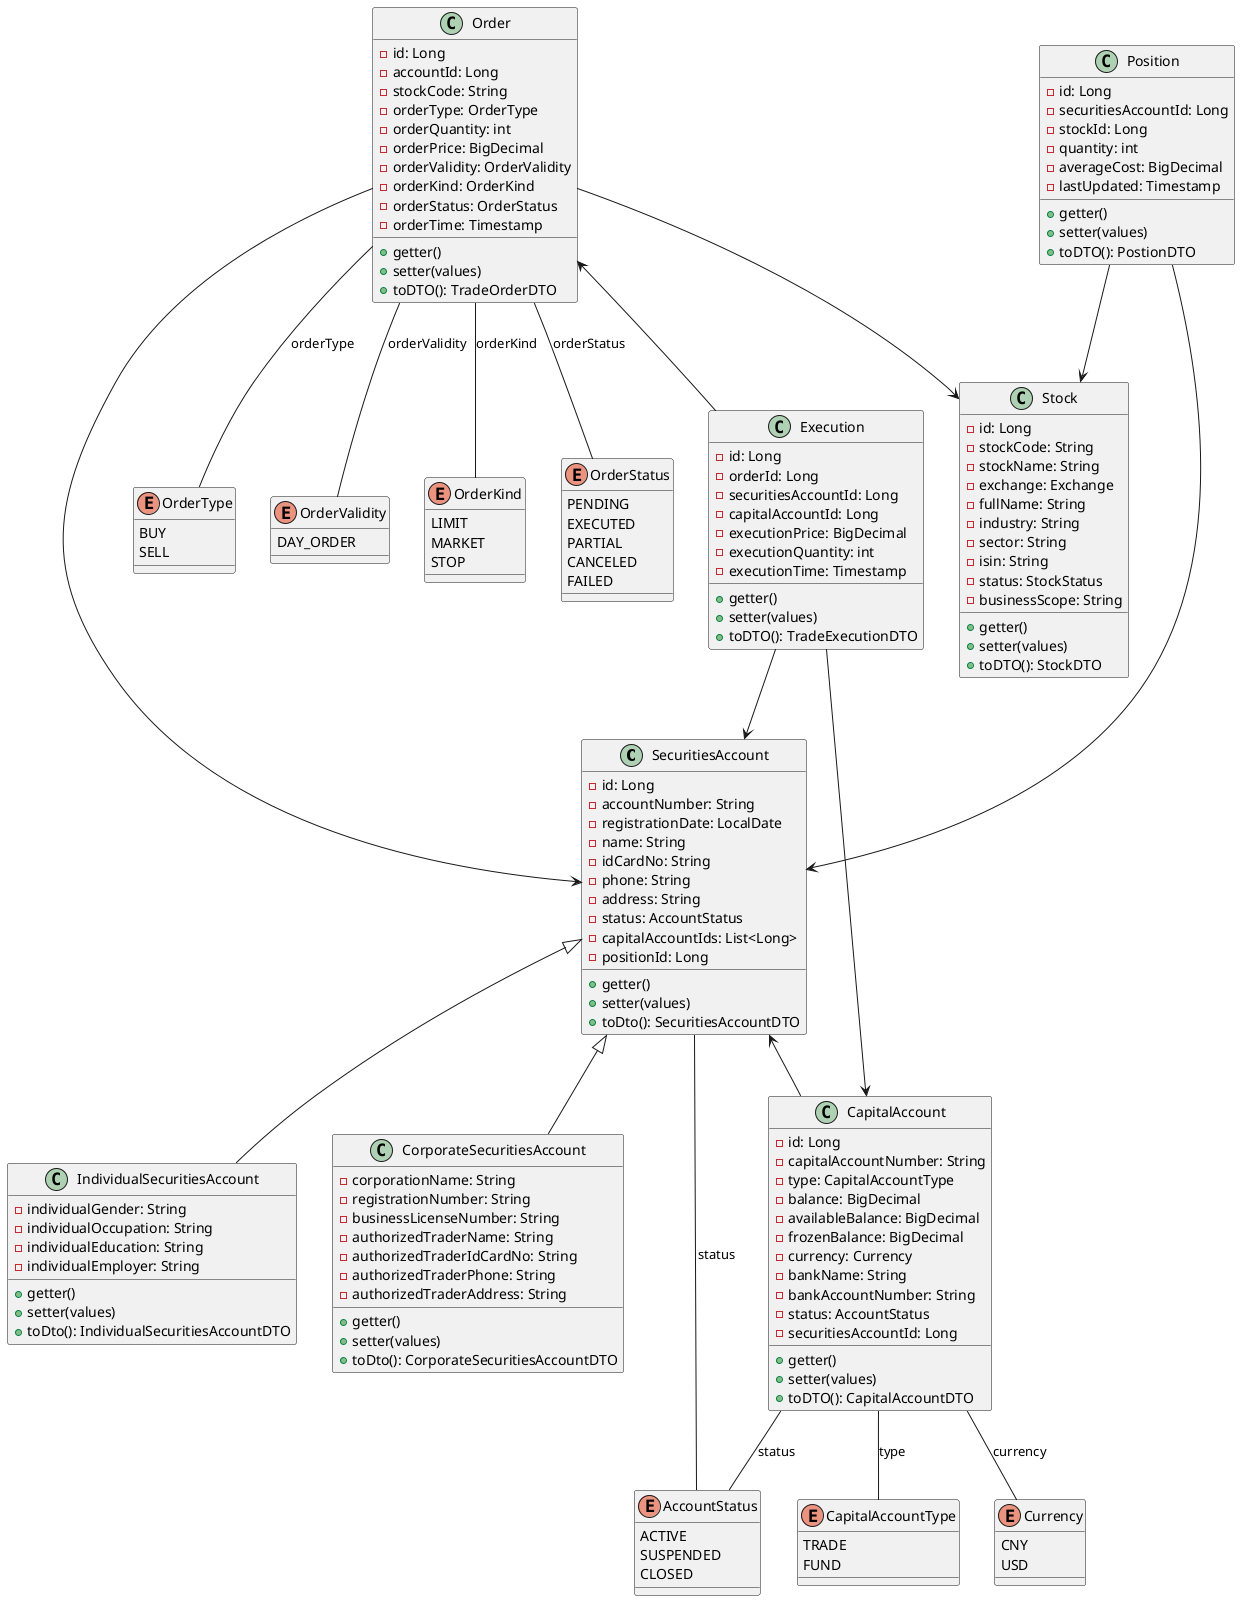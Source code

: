 @startuml main

class SecuritiesAccount {
    - id: Long
    - accountNumber: String
    - registrationDate: LocalDate
    - name: String
    - idCardNo: String
    - phone: String
    - address: String
    - status: AccountStatus
    - capitalAccountIds: List<Long>
    - positionId: Long
    + getter()
    + setter(values)
    + toDto(): SecuritiesAccountDTO
}

class IndividualSecuritiesAccount extends SecuritiesAccount {
    - individualGender: String
    - individualOccupation: String
    - individualEducation: String
    - individualEmployer: String
    + getter()
    + setter(values)
    + toDto(): IndividualSecuritiesAccountDTO
}

class CorporateSecuritiesAccount extends SecuritiesAccount {
    - corporationName: String
    - registrationNumber: String
    - businessLicenseNumber: String
    - authorizedTraderName: String
    - authorizedTraderIdCardNo: String
    - authorizedTraderPhone: String
    - authorizedTraderAddress: String
    + getter()
    + setter(values)
    + toDto(): CorporateSecuritiesAccountDTO
}

SecuritiesAccount -- AccountStatus : "status"

enum AccountStatus {
    ACTIVE
    SUSPENDED
    CLOSED
}

class CapitalAccount {
    - id: Long
    - capitalAccountNumber: String
    - type: CapitalAccountType
    - balance: BigDecimal
    - availableBalance: BigDecimal
    - frozenBalance: BigDecimal
    - currency: Currency
    - bankName: String
    - bankAccountNumber: String
    - status: AccountStatus
    - securitiesAccountId: Long
    + getter()
    + setter(values)
    + toDTO(): CapitalAccountDTO
}

enum CapitalAccountType {
    TRADE
    FUND
}

enum Currency {
    CNY
    USD
}

CapitalAccount -- CapitalAccountType : "type"
CapitalAccount -- AccountStatus : "status"
CapitalAccount -- Currency : "currency"

SecuritiesAccount <-- CapitalAccount 


class Order {
    - id: Long
    - accountId: Long
    - stockCode: String
    - orderType: OrderType
    - orderQuantity: int
    - orderPrice: BigDecimal
    - orderValidity: OrderValidity
    - orderKind: OrderKind
    - orderStatus: OrderStatus
    - orderTime: Timestamp
    + getter()
    + setter(values)
    + toDTO(): TradeOrderDTO
}

enum OrderType {
    BUY
    SELL
}

enum OrderValidity {
    DAY_ORDER
}

enum OrderKind {
    LIMIT
    MARKET
    STOP
}

enum OrderStatus {
    PENDING     
    EXECUTED    
    PARTIAL
    CANCELED
    FAILED
}

Order -- OrderType : "orderType"
Order -- OrderValidity : "orderValidity"
Order -- OrderKind : "orderKind"
Order -- OrderStatus : "orderStatus"

Order --> SecuritiesAccount

class Execution {
    - id: Long
    - orderId: Long
    - securitiesAccountId: Long
    - capitalAccountId: Long
    - executionPrice: BigDecimal
    - executionQuantity: int
    - executionTime: Timestamp
    + getter()
    + setter(values)
    + toDTO(): TradeExecutionDTO
}

Order <-- Execution 

Execution --> SecuritiesAccount
Execution --> CapitalAccount

class Stock {
    - id: Long
    - stockCode: String
    - stockName: String
    - exchange: Exchange
    - fullName: String
    - industry: String
    - sector: String
    - isin: String
    - status: StockStatus
    - businessScope: String
    + getter()
    + setter(values)
    + toDTO(): StockDTO
}
Order --> Stock

class Position {
    - id: Long
    - securitiesAccountId: Long
    - stockId: Long
    - quantity: int
    - averageCost: BigDecimal
    - lastUpdated: Timestamp
    + getter()
    + setter(values)
    + toDTO(): PostionDTO
}

Position --> Stock

Position --> SecuritiesAccount

@enduml